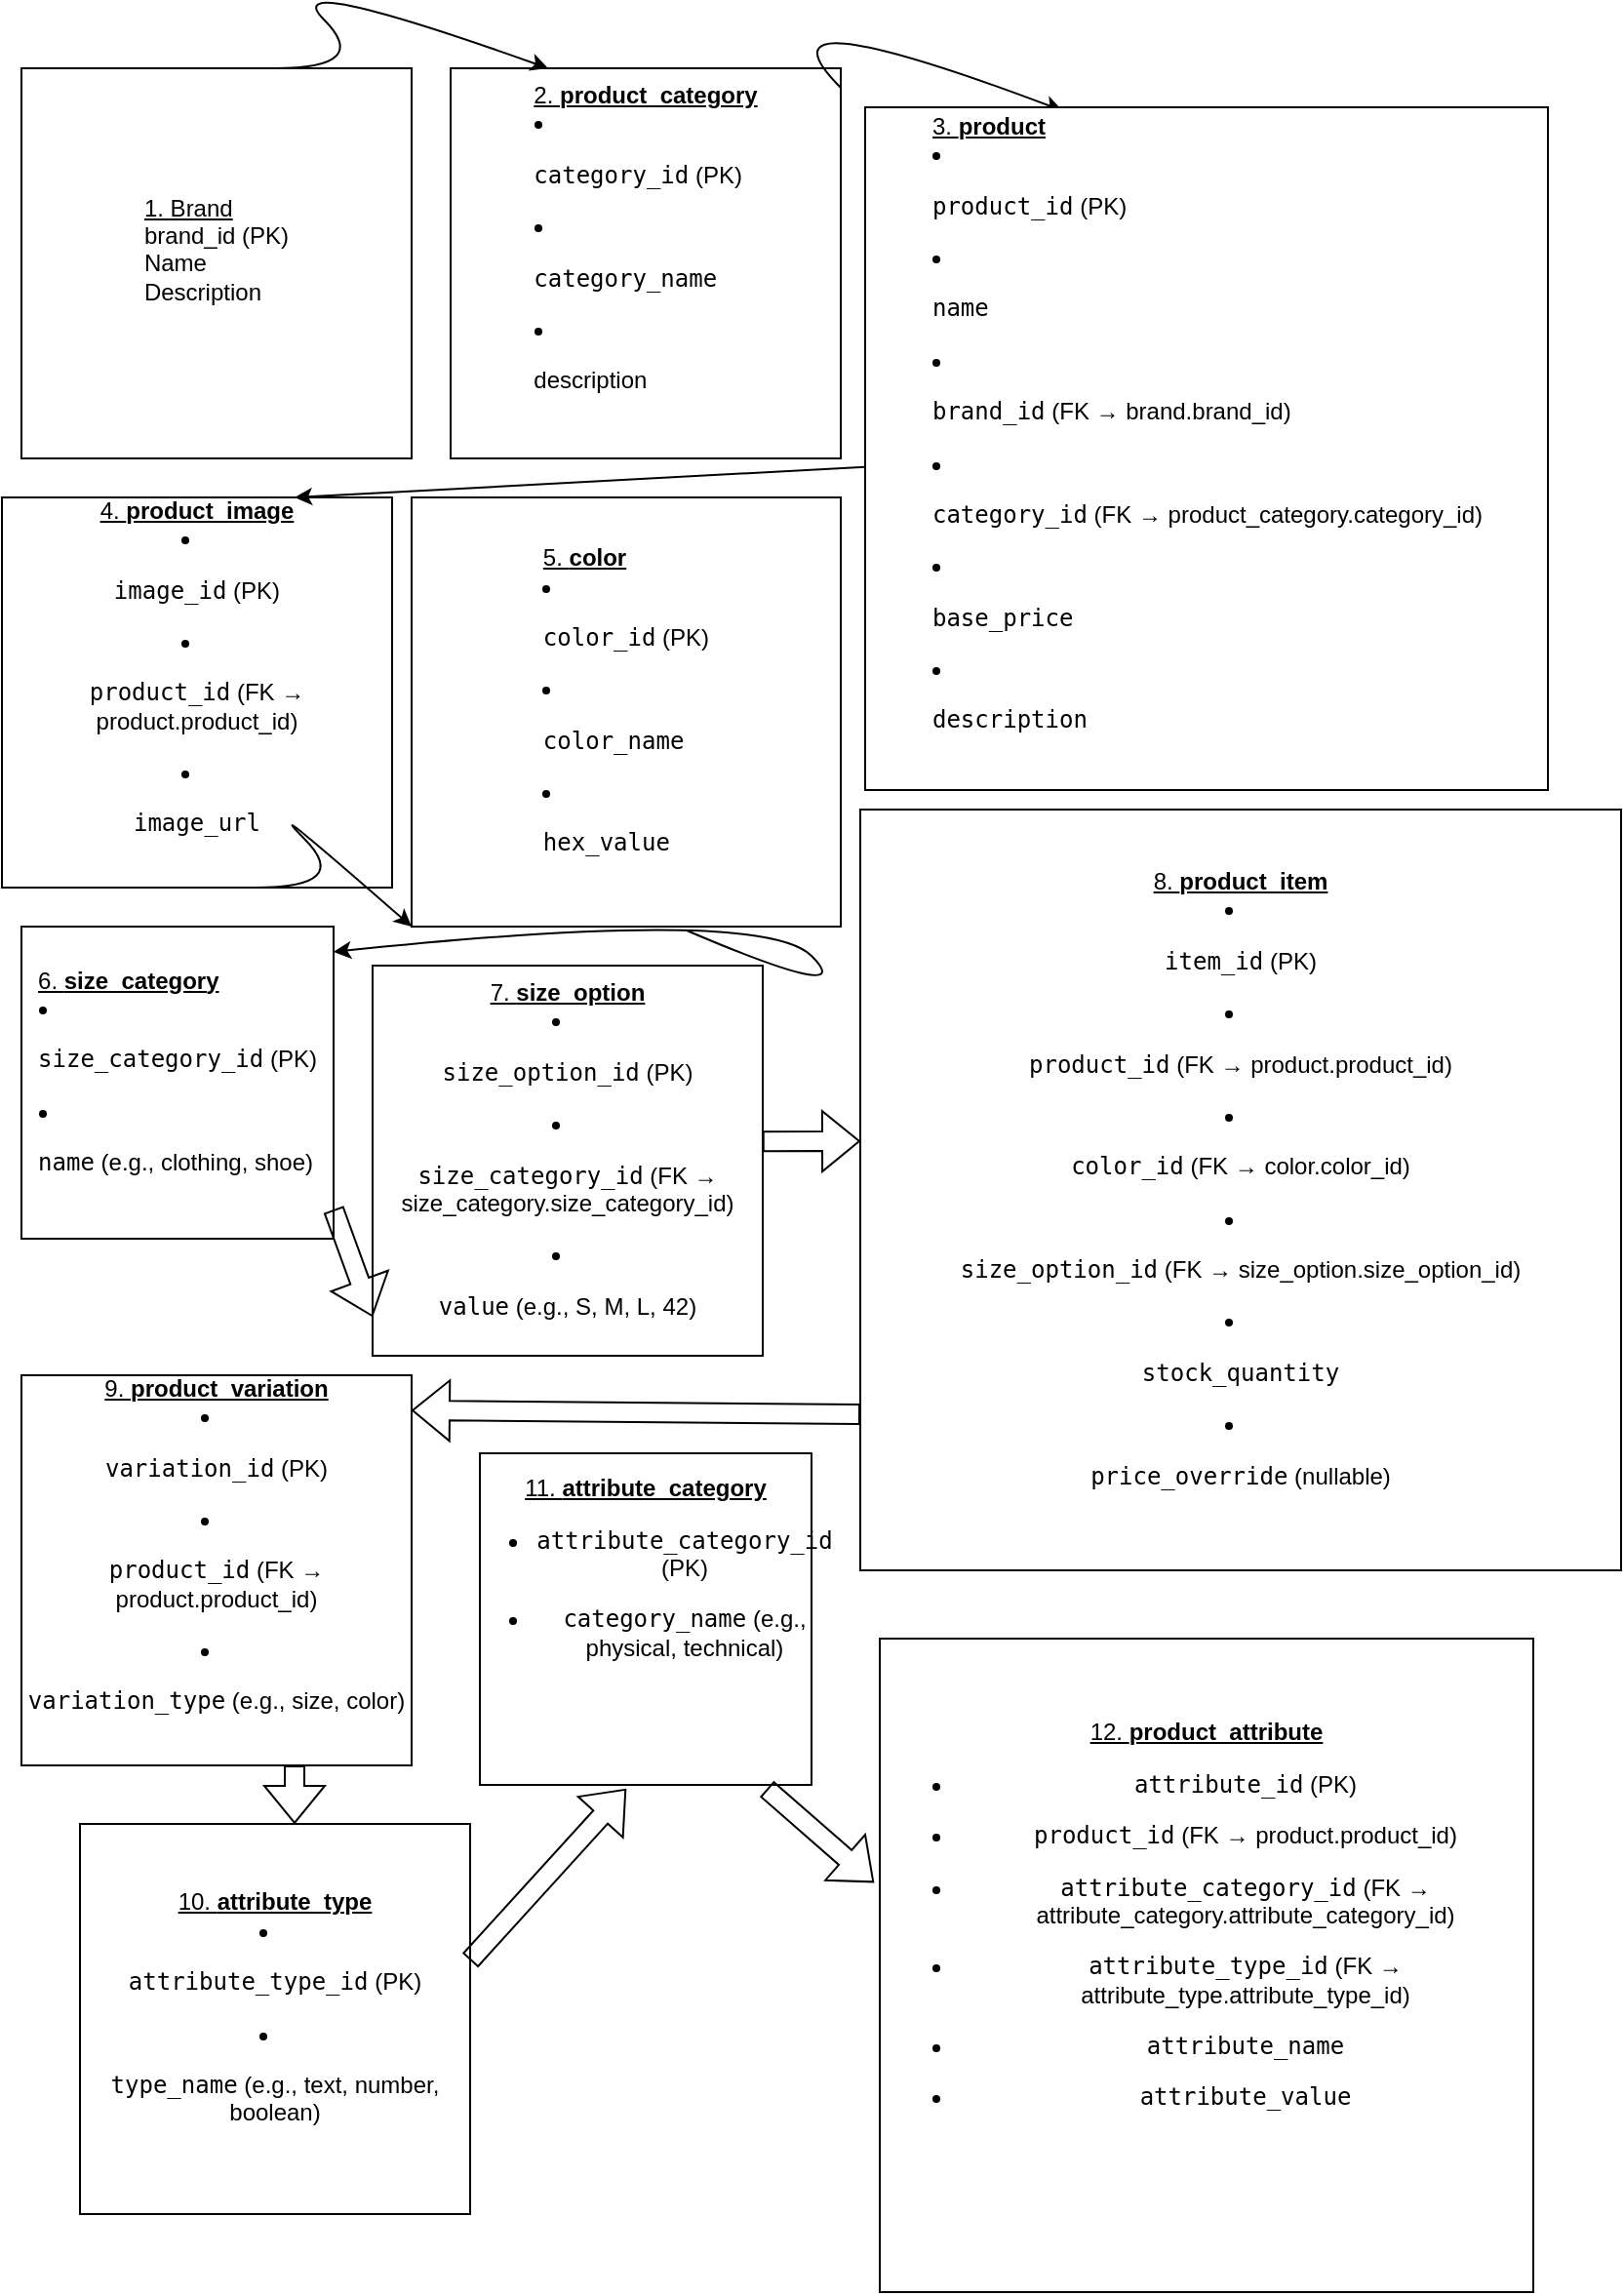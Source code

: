 <mxfile version="26.2.9">
  <diagram name="Page-1" id="nP1CeXoAACwTk45RcaDf">
    <mxGraphModel dx="874" dy="1600" grid="1" gridSize="10" guides="1" tooltips="1" connect="1" arrows="1" fold="1" page="1" pageScale="1" pageWidth="827" pageHeight="1169" math="0" shadow="0">
      <root>
        <mxCell id="0" />
        <mxCell id="1" parent="0" />
        <mxCell id="FipvnmAfM_Z422ko0yMF-2" value="&lt;div style=&quot;text-align: left;&quot;&gt;&lt;u style=&quot;background-color: transparent; color: light-dark(rgb(0, 0, 0), rgb(255, 255, 255));&quot;&gt;1. Brand&lt;/u&gt;&lt;/div&gt;&lt;div style=&quot;text-align: left;&quot;&gt;brand_id (PK)&lt;/div&gt;&lt;div style=&quot;text-align: left;&quot;&gt;Name&lt;/div&gt;&lt;div style=&quot;text-align: left;&quot;&gt;Description&lt;/div&gt;&lt;div style=&quot;text-align: left;&quot;&gt;&lt;br&gt;&lt;/div&gt;" style="whiteSpace=wrap;html=1;aspect=fixed;" vertex="1" parent="1">
          <mxGeometry x="10" y="10" width="200" height="200" as="geometry" />
        </mxCell>
        <mxCell id="KIr-b63hb1bfMVlRm7Oq-1" value="&lt;div style=&quot;text-align: left;&quot;&gt;&lt;u&gt;2. &lt;strong data-end=&quot;591&quot; data-start=&quot;571&quot;&gt;product_category&lt;/strong&gt;&lt;/u&gt;&lt;/div&gt;&lt;div style=&quot;text-align: left;&quot;&gt;&lt;li class=&quot;&quot; data-end=&quot;612&quot; data-start=&quot;592&quot;&gt;&lt;p class=&quot;&quot; data-end=&quot;612&quot; data-start=&quot;594&quot;&gt;&lt;code data-end=&quot;607&quot; data-start=&quot;594&quot;&gt;category_id&lt;/code&gt; (PK)&lt;/p&gt;&lt;/li&gt;&lt;li class=&quot;&quot; data-end=&quot;630&quot; data-start=&quot;613&quot;&gt;&lt;p class=&quot;&quot; data-end=&quot;630&quot; data-start=&quot;615&quot;&gt;&lt;code data-end=&quot;630&quot; data-start=&quot;615&quot;&gt;category_name&lt;/code&gt;&lt;/p&gt;&lt;/li&gt;&lt;li class=&quot;&quot; data-end=&quot;630&quot; data-start=&quot;613&quot;&gt;&lt;p class=&quot;&quot; data-end=&quot;630&quot; data-start=&quot;615&quot;&gt;&lt;span style=&quot;background-color: transparent; color: light-dark(rgb(0, 0, 0), rgb(255, 255, 255));&quot;&gt;description&lt;/span&gt;&lt;/p&gt;&lt;/li&gt;&lt;/div&gt;&lt;div style=&quot;text-align: left;&quot;&gt;&lt;br&gt;&lt;/div&gt;" style="whiteSpace=wrap;html=1;aspect=fixed;" vertex="1" parent="1">
          <mxGeometry x="230" y="10" width="200" height="200" as="geometry" />
        </mxCell>
        <mxCell id="KIr-b63hb1bfMVlRm7Oq-3" value="&lt;div style=&quot;&quot;&gt;&lt;u&gt;4. &lt;strong data-end=&quot;851&quot; data-start=&quot;834&quot;&gt;product_image&lt;/strong&gt;&lt;/u&gt;&lt;/div&gt;&lt;div style=&quot;&quot;&gt;&lt;li class=&quot;&quot; data-end=&quot;869&quot; data-start=&quot;852&quot;&gt;&lt;p class=&quot;&quot; data-end=&quot;869&quot; data-start=&quot;854&quot;&gt;&lt;code data-end=&quot;864&quot; data-start=&quot;854&quot;&gt;image_id&lt;/code&gt; (PK)&lt;/p&gt;&lt;/li&gt;&lt;li class=&quot;&quot; data-end=&quot;910&quot; data-start=&quot;870&quot;&gt;&lt;br&gt;&lt;p class=&quot;&quot; data-end=&quot;910&quot; data-start=&quot;872&quot;&gt;&lt;code data-end=&quot;884&quot; data-start=&quot;872&quot;&gt;product_id&lt;/code&gt; (FK → product.product_id)&lt;/p&gt;&lt;/li&gt;&lt;li class=&quot;&quot; data-end=&quot;924&quot; data-start=&quot;911&quot;&gt;&lt;p class=&quot;&quot; data-end=&quot;924&quot; data-start=&quot;913&quot;&gt;&lt;code data-end=&quot;924&quot; data-start=&quot;913&quot;&gt;image_url&lt;/code&gt;&lt;/p&gt;&lt;/li&gt;&lt;/div&gt;&lt;div style=&quot;text-align: left;&quot;&gt;&lt;br&gt;&lt;/div&gt;" style="whiteSpace=wrap;html=1;aspect=fixed;" vertex="1" parent="1">
          <mxGeometry y="230" width="200" height="200" as="geometry" />
        </mxCell>
        <mxCell id="KIr-b63hb1bfMVlRm7Oq-4" value="&lt;div style=&quot;text-align: left;&quot;&gt;&lt;u&gt;5. &lt;strong data-end=&quot;948&quot; data-start=&quot;939&quot;&gt;color&lt;/strong&gt;&lt;/u&gt;&lt;/div&gt;&lt;div style=&quot;text-align: left;&quot;&gt;&lt;li class=&quot;&quot; data-end=&quot;966&quot; data-start=&quot;949&quot;&gt;&lt;p class=&quot;&quot; data-end=&quot;966&quot; data-start=&quot;951&quot;&gt;&lt;code data-end=&quot;961&quot; data-start=&quot;951&quot;&gt;color_id&lt;/code&gt; (PK)&lt;/p&gt;&lt;/li&gt;&lt;li class=&quot;&quot; data-end=&quot;981&quot; data-start=&quot;967&quot;&gt;&lt;br&gt;&lt;p class=&quot;&quot; data-end=&quot;981&quot; data-start=&quot;969&quot;&gt;&lt;code data-end=&quot;981&quot; data-start=&quot;969&quot;&gt;color_name&lt;/code&gt;&lt;/p&gt;&lt;/li&gt;&lt;li class=&quot;&quot; data-end=&quot;995&quot; data-start=&quot;982&quot;&gt;&lt;p class=&quot;&quot; data-end=&quot;995&quot; data-start=&quot;984&quot;&gt;&lt;code data-end=&quot;995&quot; data-start=&quot;984&quot;&gt;hex_value&lt;/code&gt;&lt;/p&gt;&lt;/li&gt;&lt;/div&gt;" style="whiteSpace=wrap;html=1;aspect=fixed;" vertex="1" parent="1">
          <mxGeometry x="210" y="230" width="220" height="220" as="geometry" />
        </mxCell>
        <mxCell id="KIr-b63hb1bfMVlRm7Oq-5" value="&lt;div style=&quot;text-align: left;&quot;&gt;&lt;u&gt;6. &lt;strong data-end=&quot;1027&quot; data-start=&quot;1010&quot;&gt;size_category&lt;/strong&gt;&lt;/u&gt;&lt;/div&gt;&lt;div style=&quot;text-align: left;&quot;&gt;&lt;li class=&quot;&quot; data-end=&quot;1053&quot; data-start=&quot;1028&quot;&gt;&lt;p class=&quot;&quot; data-end=&quot;1053&quot; data-start=&quot;1030&quot;&gt;&lt;code data-end=&quot;1048&quot; data-start=&quot;1030&quot;&gt;size_category_id&lt;/code&gt; (PK)&lt;/p&gt;&lt;/li&gt;&lt;li class=&quot;&quot; data-end=&quot;1085&quot; data-start=&quot;1054&quot;&gt;&lt;p class=&quot;&quot; data-end=&quot;1085&quot; data-start=&quot;1056&quot;&gt;&lt;code data-end=&quot;1062&quot; data-start=&quot;1056&quot;&gt;name&lt;/code&gt; (e.g., clothing, shoe)&lt;/p&gt;&lt;/li&gt;&lt;/div&gt;" style="whiteSpace=wrap;html=1;aspect=fixed;" vertex="1" parent="1">
          <mxGeometry x="10" y="450" width="160" height="160" as="geometry" />
        </mxCell>
        <mxCell id="KIr-b63hb1bfMVlRm7Oq-6" value="&lt;div style=&quot;&quot;&gt;&lt;u&gt;7. &lt;strong data-end=&quot;1115&quot; data-start=&quot;1100&quot;&gt;size_option&lt;/strong&gt;&lt;/u&gt;&lt;/div&gt;&lt;div style=&quot;&quot;&gt;&lt;li class=&quot;&quot; data-end=&quot;1139&quot; data-start=&quot;1116&quot;&gt;&lt;p class=&quot;&quot; data-end=&quot;1139&quot; data-start=&quot;1118&quot;&gt;&lt;code data-end=&quot;1134&quot; data-start=&quot;1118&quot;&gt;size_option_id&lt;/code&gt; (PK)&lt;/p&gt;&lt;/li&gt;&lt;li class=&quot;&quot; data-end=&quot;1139&quot; data-start=&quot;1116&quot;&gt;&lt;p class=&quot;&quot; data-end=&quot;1139&quot; data-start=&quot;1118&quot;&gt;&lt;code style=&quot;background-color: transparent; color: light-dark(rgb(0, 0, 0), rgb(255, 255, 255));&quot; data-end=&quot;1160&quot; data-start=&quot;1142&quot;&gt;size_category_id&lt;/code&gt;&lt;span style=&quot;background-color: transparent; color: light-dark(rgb(0, 0, 0), rgb(255, 255, 255));&quot;&gt; (FK → size_category.size_category_id)&lt;/span&gt;&lt;/p&gt;&lt;/li&gt;&lt;li class=&quot;&quot; data-end=&quot;1228&quot; data-start=&quot;1199&quot;&gt;&lt;p class=&quot;&quot; data-end=&quot;1228&quot; data-start=&quot;1201&quot;&gt;&lt;code data-end=&quot;1208&quot; data-start=&quot;1201&quot;&gt;value&lt;/code&gt; (e.g., S, M, L, 42)&lt;/p&gt;&lt;/li&gt;&lt;/div&gt;" style="whiteSpace=wrap;html=1;aspect=fixed;" vertex="1" parent="1">
          <mxGeometry x="190" y="470" width="200" height="200" as="geometry" />
        </mxCell>
        <mxCell id="KIr-b63hb1bfMVlRm7Oq-7" value="&lt;div style=&quot;&quot;&gt;&lt;u&gt;8. &lt;strong data-end=&quot;1259&quot; data-start=&quot;1243&quot;&gt;product_item&lt;/strong&gt;&lt;/u&gt;&lt;/div&gt;&lt;div style=&quot;&quot;&gt;&lt;li class=&quot;&quot; data-end=&quot;1276&quot; data-start=&quot;1260&quot;&gt;&lt;p class=&quot;&quot; data-end=&quot;1276&quot; data-start=&quot;1262&quot;&gt;&lt;code data-end=&quot;1271&quot; data-start=&quot;1262&quot;&gt;item_id&lt;/code&gt; (PK)&lt;/p&gt;&lt;/li&gt;&lt;li class=&quot;&quot; data-end=&quot;1317&quot; data-start=&quot;1277&quot;&gt;&lt;br&gt;&lt;p class=&quot;&quot; data-end=&quot;1317&quot; data-start=&quot;1279&quot;&gt;&lt;code data-end=&quot;1291&quot; data-start=&quot;1279&quot;&gt;product_id&lt;/code&gt; (FK → product.product_id)&lt;/p&gt;&lt;/li&gt;&lt;li class=&quot;&quot; data-end=&quot;1352&quot; data-start=&quot;1318&quot;&gt;&lt;br&gt;&lt;p class=&quot;&quot; data-end=&quot;1352&quot; data-start=&quot;1320&quot;&gt;&lt;code data-end=&quot;1330&quot; data-start=&quot;1320&quot;&gt;color_id&lt;/code&gt; (FK → color.color_id)&lt;/p&gt;&lt;/li&gt;&lt;li class=&quot;&quot; data-end=&quot;1405&quot; data-start=&quot;1353&quot;&gt;&lt;br&gt;&lt;p class=&quot;&quot; data-end=&quot;1405&quot; data-start=&quot;1355&quot;&gt;&lt;code data-end=&quot;1371&quot; data-start=&quot;1355&quot;&gt;size_option_id&lt;/code&gt; (FK → size_option.size_option_id)&lt;/p&gt;&lt;/li&gt;&lt;li class=&quot;&quot; data-end=&quot;1424&quot; data-start=&quot;1406&quot;&gt;&lt;br&gt;&lt;p class=&quot;&quot; data-end=&quot;1424&quot; data-start=&quot;1408&quot;&gt;&lt;code data-end=&quot;1424&quot; data-start=&quot;1408&quot;&gt;stock_quantity&lt;/code&gt;&lt;/p&gt;&lt;/li&gt;&lt;li class=&quot;&quot; data-end=&quot;1454&quot; data-start=&quot;1425&quot;&gt;&lt;br&gt;&lt;p class=&quot;&quot; data-end=&quot;1454&quot; data-start=&quot;1427&quot;&gt;&lt;code data-end=&quot;1443&quot; data-start=&quot;1427&quot;&gt;price_override&lt;/code&gt; (nullable)&lt;/p&gt;&lt;/li&gt;&lt;/div&gt;" style="whiteSpace=wrap;html=1;aspect=fixed;" vertex="1" parent="1">
          <mxGeometry x="440" y="390" width="390" height="390" as="geometry" />
        </mxCell>
        <mxCell id="KIr-b63hb1bfMVlRm7Oq-8" value="&lt;div style=&quot;&quot;&gt;&lt;u&gt;9. &lt;strong data-end=&quot;1490&quot; data-start=&quot;1469&quot;&gt;product_variation&lt;/strong&gt;&lt;/u&gt;&lt;/div&gt;&lt;div style=&quot;&quot;&gt;&lt;li class=&quot;&quot; data-end=&quot;1512&quot; data-start=&quot;1491&quot;&gt;&lt;p class=&quot;&quot; data-end=&quot;1512&quot; data-start=&quot;1493&quot;&gt;&lt;code data-end=&quot;1507&quot; data-start=&quot;1493&quot;&gt;variation_id&lt;/code&gt; (PK)&lt;/p&gt;&lt;/li&gt;&lt;li class=&quot;&quot; data-end=&quot;1553&quot; data-start=&quot;1513&quot;&gt;&lt;br&gt;&lt;p class=&quot;&quot; data-end=&quot;1553&quot; data-start=&quot;1515&quot;&gt;&lt;code data-end=&quot;1527&quot; data-start=&quot;1515&quot;&gt;product_id&lt;/code&gt; (FK → product.product_id)&lt;/p&gt;&lt;/li&gt;&lt;li class=&quot;&quot; data-end=&quot;1553&quot; data-start=&quot;1513&quot;&gt;&lt;p class=&quot;&quot; data-end=&quot;1553&quot; data-start=&quot;1515&quot;&gt;&lt;code style=&quot;background-color: transparent; color: light-dark(rgb(0, 0, 0), rgb(255, 255, 255));&quot; data-end=&quot;1572&quot; data-start=&quot;1556&quot;&gt;variation_type&lt;/code&gt;&lt;span style=&quot;background-color: transparent; color: light-dark(rgb(0, 0, 0), rgb(255, 255, 255));&quot;&gt; (e.g., size, color)&lt;/span&gt;&lt;/p&gt;&lt;/li&gt;&lt;/div&gt;&lt;div style=&quot;text-align: left;&quot;&gt;&lt;br&gt;&lt;/div&gt;" style="whiteSpace=wrap;html=1;aspect=fixed;" vertex="1" parent="1">
          <mxGeometry x="10" y="680" width="200" height="200" as="geometry" />
        </mxCell>
        <mxCell id="KIr-b63hb1bfMVlRm7Oq-9" value="&lt;div style=&quot;&quot;&gt;&lt;u&gt;10. &lt;strong data-end=&quot;1626&quot; data-start=&quot;1608&quot;&gt;attribute_type&lt;/strong&gt;&lt;/u&gt;&lt;/div&gt;&lt;div style=&quot;&quot;&gt;&lt;li class=&quot;&quot; data-end=&quot;1653&quot; data-start=&quot;1627&quot;&gt;&lt;p class=&quot;&quot; data-end=&quot;1653&quot; data-start=&quot;1629&quot;&gt;&lt;code data-end=&quot;1648&quot; data-start=&quot;1629&quot;&gt;attribute_type_id&lt;/code&gt; (PK)&lt;/p&gt;&lt;/li&gt;&lt;li class=&quot;&quot; data-end=&quot;1697&quot; data-start=&quot;1654&quot;&gt;&lt;p class=&quot;&quot; data-end=&quot;1697&quot; data-start=&quot;1656&quot;&gt;&lt;code data-end=&quot;1667&quot; data-start=&quot;1656&quot;&gt;type_name&lt;/code&gt; (e.g., text, number, boolean)&lt;/p&gt;&lt;/li&gt;&lt;/div&gt;" style="whiteSpace=wrap;html=1;aspect=fixed;" vertex="1" parent="1">
          <mxGeometry x="40" y="910" width="200" height="200" as="geometry" />
        </mxCell>
        <mxCell id="KIr-b63hb1bfMVlRm7Oq-10" value="&lt;div style=&quot;&quot;&gt;&lt;u&gt;11. &lt;strong data-end=&quot;1735&quot; data-start=&quot;1713&quot;&gt;attribute_category&lt;/strong&gt;&lt;/u&gt;&lt;/div&gt;&lt;div style=&quot;&quot;&gt;&lt;ul data-end=&quot;1812&quot; data-start=&quot;1736&quot;&gt;&lt;li class=&quot;&quot; data-end=&quot;1766&quot; data-start=&quot;1736&quot;&gt;&lt;p class=&quot;&quot; data-end=&quot;1766&quot; data-start=&quot;1738&quot;&gt;&lt;code data-end=&quot;1761&quot; data-start=&quot;1738&quot;&gt;attribute_category_id&lt;/code&gt; (PK)&lt;/p&gt;&lt;/li&gt;&lt;li class=&quot;&quot; data-end=&quot;1812&quot; data-start=&quot;1767&quot;&gt;&lt;p class=&quot;&quot; data-end=&quot;1812&quot; data-start=&quot;1769&quot;&gt;&lt;code data-end=&quot;1784&quot; data-start=&quot;1769&quot;&gt;category_name&lt;/code&gt; (e.g., physical, technical)&lt;/p&gt;&lt;br&gt;&lt;/li&gt;&lt;br&gt;&lt;/ul&gt;&lt;/div&gt;" style="whiteSpace=wrap;html=1;aspect=fixed;" vertex="1" parent="1">
          <mxGeometry x="245" y="720" width="170" height="170" as="geometry" />
        </mxCell>
        <mxCell id="KIr-b63hb1bfMVlRm7Oq-11" value="&lt;div style=&quot;&quot;&gt;&lt;u&gt;12. &lt;strong data-end=&quot;1849&quot; data-start=&quot;1828&quot;&gt;product_attribute&lt;/strong&gt;&lt;/u&gt;&lt;/div&gt;&lt;div style=&quot;&quot;&gt;&lt;ul data-end=&quot;2087&quot; data-start=&quot;1850&quot;&gt;&lt;li class=&quot;&quot; data-end=&quot;1871&quot; data-start=&quot;1850&quot;&gt;&lt;p class=&quot;&quot; data-end=&quot;1871&quot; data-start=&quot;1852&quot;&gt;&lt;code data-end=&quot;1866&quot; data-start=&quot;1852&quot;&gt;attribute_id&lt;/code&gt; (PK)&lt;/p&gt;&lt;/li&gt;&lt;li class=&quot;&quot; data-end=&quot;1912&quot; data-start=&quot;1872&quot;&gt;&lt;p class=&quot;&quot; data-end=&quot;1912&quot; data-start=&quot;1874&quot;&gt;&lt;code data-end=&quot;1886&quot; data-start=&quot;1874&quot;&gt;product_id&lt;/code&gt; (FK → product.product_id)&lt;/p&gt;&lt;/li&gt;&lt;li class=&quot;&quot; data-end=&quot;1986&quot; data-start=&quot;1913&quot;&gt;&lt;p class=&quot;&quot; data-end=&quot;1986&quot; data-start=&quot;1915&quot;&gt;&lt;code data-end=&quot;1938&quot; data-start=&quot;1915&quot;&gt;attribute_category_id&lt;/code&gt; (FK → attribute_category.attribute_category_id)&lt;/p&gt;&lt;/li&gt;&lt;li class=&quot;&quot; data-end=&quot;2048&quot; data-start=&quot;1987&quot;&gt;&lt;p class=&quot;&quot; data-end=&quot;2048&quot; data-start=&quot;1989&quot;&gt;&lt;code data-end=&quot;2008&quot; data-start=&quot;1989&quot;&gt;attribute_type_id&lt;/code&gt; (FK → attribute_type.attribute_type_id)&lt;/p&gt;&lt;/li&gt;&lt;li class=&quot;&quot; data-end=&quot;2067&quot; data-start=&quot;2049&quot;&gt;&lt;p class=&quot;&quot; data-end=&quot;2067&quot; data-start=&quot;2051&quot;&gt;&lt;code data-end=&quot;2067&quot; data-start=&quot;2051&quot;&gt;attribute_name&lt;/code&gt;&lt;/p&gt;&lt;/li&gt;&lt;li class=&quot;&quot; data-end=&quot;2087&quot; data-start=&quot;2068&quot;&gt;&lt;p class=&quot;&quot; data-end=&quot;2087&quot; data-start=&quot;2070&quot;&gt;&lt;code data-end=&quot;2087&quot; data-start=&quot;2070&quot;&gt;attribute_value&lt;/code&gt;&lt;/p&gt;&lt;br&gt;&lt;/li&gt;&lt;br&gt;&lt;/ul&gt;&lt;/div&gt;" style="whiteSpace=wrap;html=1;aspect=fixed;" vertex="1" parent="1">
          <mxGeometry x="450" y="815" width="335" height="335" as="geometry" />
        </mxCell>
        <mxCell id="KIr-b63hb1bfMVlRm7Oq-12" value="" style="curved=1;endArrow=classic;html=1;rounded=0;entryX=0.25;entryY=0;entryDx=0;entryDy=0;" edge="1" parent="1" target="KIr-b63hb1bfMVlRm7Oq-1">
          <mxGeometry width="50" height="50" relative="1" as="geometry">
            <mxPoint x="140" y="10" as="sourcePoint" />
            <mxPoint x="190" y="-40" as="targetPoint" />
            <Array as="points">
              <mxPoint x="190" y="10" />
              <mxPoint x="140" y="-40" />
            </Array>
          </mxGeometry>
        </mxCell>
        <mxCell id="KIr-b63hb1bfMVlRm7Oq-13" value="" style="curved=1;endArrow=classic;html=1;rounded=0;entryX=0.289;entryY=0.005;entryDx=0;entryDy=0;entryPerimeter=0;" edge="1" parent="1" source="KIr-b63hb1bfMVlRm7Oq-1" target="KIr-b63hb1bfMVlRm7Oq-2">
          <mxGeometry width="50" height="50" relative="1" as="geometry">
            <mxPoint x="380" y="20" as="sourcePoint" />
            <mxPoint x="430" y="-30" as="targetPoint" />
            <Array as="points">
              <mxPoint x="430" y="20" />
              <mxPoint x="380" y="-30" />
            </Array>
          </mxGeometry>
        </mxCell>
        <mxCell id="KIr-b63hb1bfMVlRm7Oq-14" value="" style="curved=1;endArrow=classic;html=1;rounded=0;entryX=0.75;entryY=0;entryDx=0;entryDy=0;" edge="1" parent="1" source="KIr-b63hb1bfMVlRm7Oq-2" target="KIr-b63hb1bfMVlRm7Oq-3">
          <mxGeometry width="50" height="50" relative="1" as="geometry">
            <mxPoint x="430" y="250" as="sourcePoint" />
            <mxPoint x="480" y="200" as="targetPoint" />
            <Array as="points" />
          </mxGeometry>
        </mxCell>
        <mxCell id="KIr-b63hb1bfMVlRm7Oq-15" value="" style="curved=1;endArrow=classic;html=1;rounded=0;entryX=0;entryY=1;entryDx=0;entryDy=0;" edge="1" parent="1" target="KIr-b63hb1bfMVlRm7Oq-4">
          <mxGeometry width="50" height="50" relative="1" as="geometry">
            <mxPoint x="130" y="430" as="sourcePoint" />
            <mxPoint x="180" y="380" as="targetPoint" />
            <Array as="points">
              <mxPoint x="180" y="430" />
              <mxPoint x="130" y="380" />
            </Array>
          </mxGeometry>
        </mxCell>
        <mxCell id="KIr-b63hb1bfMVlRm7Oq-16" value="" style="curved=1;endArrow=classic;html=1;rounded=0;entryX=0.75;entryY=0;entryDx=0;entryDy=0;" edge="1" parent="1" source="KIr-b63hb1bfMVlRm7Oq-2" target="KIr-b63hb1bfMVlRm7Oq-2">
          <mxGeometry width="50" height="50" relative="1" as="geometry">
            <mxPoint x="430" y="250" as="sourcePoint" />
            <mxPoint x="150" y="230" as="targetPoint" />
            <Array as="points">
              <mxPoint x="480" y="250" />
              <mxPoint x="430" y="200" />
            </Array>
          </mxGeometry>
        </mxCell>
        <mxCell id="KIr-b63hb1bfMVlRm7Oq-23" style="edgeStyle=orthogonalEdgeStyle;rounded=0;orthogonalLoop=1;jettySize=auto;html=1;exitX=0.25;exitY=0;exitDx=0;exitDy=0;" edge="1" parent="1" source="KIr-b63hb1bfMVlRm7Oq-2">
          <mxGeometry relative="1" as="geometry">
            <mxPoint x="530" y="30" as="targetPoint" />
          </mxGeometry>
        </mxCell>
        <mxCell id="KIr-b63hb1bfMVlRm7Oq-2" value="&lt;div style=&quot;text-align: left;&quot;&gt;&lt;u&gt;3. &lt;strong data-end=&quot;672&quot; data-start=&quot;661&quot;&gt;product&lt;/strong&gt;&lt;/u&gt;&lt;/div&gt;&lt;div style=&quot;text-align: left;&quot;&gt;&lt;li class=&quot;&quot; data-end=&quot;692&quot; data-start=&quot;673&quot;&gt;&lt;p class=&quot;&quot; data-end=&quot;692&quot; data-start=&quot;675&quot;&gt;&lt;code data-end=&quot;687&quot; data-start=&quot;675&quot;&gt;product_id&lt;/code&gt; (PK)&lt;/p&gt;&lt;/li&gt;&lt;li class=&quot;&quot; data-end=&quot;701&quot; data-start=&quot;693&quot;&gt;&lt;p class=&quot;&quot; data-end=&quot;701&quot; data-start=&quot;695&quot;&gt;&lt;code data-end=&quot;701&quot; data-start=&quot;695&quot;&gt;name&lt;/code&gt;&lt;/p&gt;&lt;/li&gt;&lt;li class=&quot;&quot; data-end=&quot;736&quot; data-start=&quot;702&quot;&gt;&lt;p class=&quot;&quot; data-end=&quot;736&quot; data-start=&quot;704&quot;&gt;&lt;code data-end=&quot;714&quot; data-start=&quot;704&quot;&gt;brand_id&lt;/code&gt; (FK → brand.brand_id)&lt;/p&gt;&lt;/li&gt;&lt;li class=&quot;&quot; data-end=&quot;788&quot; data-start=&quot;737&quot;&gt;&lt;p class=&quot;&quot; data-end=&quot;788&quot; data-start=&quot;739&quot;&gt;&lt;code data-end=&quot;752&quot; data-start=&quot;739&quot;&gt;category_id&lt;/code&gt; (FK → product_category.category_id)&lt;/p&gt;&lt;/li&gt;&lt;li class=&quot;&quot; data-end=&quot;803&quot; data-start=&quot;789&quot;&gt;&lt;p class=&quot;&quot; data-end=&quot;803&quot; data-start=&quot;791&quot;&gt;&lt;code data-end=&quot;803&quot; data-start=&quot;791&quot;&gt;base_price&lt;/code&gt;&lt;/p&gt;&lt;/li&gt;&lt;li class=&quot;&quot; data-end=&quot;819&quot; data-start=&quot;804&quot;&gt;&lt;p class=&quot;&quot; data-end=&quot;819&quot; data-start=&quot;806&quot;&gt;&lt;code data-end=&quot;819&quot; data-start=&quot;806&quot;&gt;description&lt;/code&gt;&lt;/p&gt;&lt;/li&gt;&lt;/div&gt;&lt;div style=&quot;text-align: left;&quot;&gt;&lt;br&gt;&lt;/div&gt;" style="whiteSpace=wrap;html=1;aspect=fixed;" vertex="1" parent="1">
          <mxGeometry x="442.5" y="30" width="350" height="350" as="geometry" />
        </mxCell>
        <mxCell id="KIr-b63hb1bfMVlRm7Oq-17" value="" style="curved=1;endArrow=classic;html=1;rounded=0;exitX=0.641;exitY=1.009;exitDx=0;exitDy=0;exitPerimeter=0;entryX=1;entryY=0.081;entryDx=0;entryDy=0;entryPerimeter=0;" edge="1" parent="1" source="KIr-b63hb1bfMVlRm7Oq-4" target="KIr-b63hb1bfMVlRm7Oq-5">
          <mxGeometry width="50" height="50" relative="1" as="geometry">
            <mxPoint x="390" y="490" as="sourcePoint" />
            <mxPoint x="440" y="440" as="targetPoint" />
            <Array as="points">
              <mxPoint x="440" y="490" />
              <mxPoint x="390" y="440" />
            </Array>
          </mxGeometry>
        </mxCell>
        <mxCell id="KIr-b63hb1bfMVlRm7Oq-18" value="" style="shape=flexArrow;endArrow=classic;html=1;rounded=0;" edge="1" parent="1" target="KIr-b63hb1bfMVlRm7Oq-6">
          <mxGeometry width="50" height="50" relative="1" as="geometry">
            <mxPoint x="170" y="595" as="sourcePoint" />
            <mxPoint x="220" y="545" as="targetPoint" />
            <Array as="points">
              <mxPoint x="190" y="650" />
            </Array>
          </mxGeometry>
        </mxCell>
        <mxCell id="KIr-b63hb1bfMVlRm7Oq-19" value="" style="shape=flexArrow;endArrow=classic;html=1;rounded=0;" edge="1" parent="1">
          <mxGeometry width="50" height="50" relative="1" as="geometry">
            <mxPoint x="389.86" y="560.16" as="sourcePoint" />
            <mxPoint x="440" y="560" as="targetPoint" />
          </mxGeometry>
        </mxCell>
        <mxCell id="KIr-b63hb1bfMVlRm7Oq-20" value="" style="shape=flexArrow;endArrow=classic;html=1;rounded=0;entryX=1;entryY=0.09;entryDx=0;entryDy=0;entryPerimeter=0;" edge="1" parent="1" target="KIr-b63hb1bfMVlRm7Oq-8">
          <mxGeometry width="50" height="50" relative="1" as="geometry">
            <mxPoint x="440" y="700" as="sourcePoint" />
            <mxPoint x="440" y="680" as="targetPoint" />
          </mxGeometry>
        </mxCell>
        <mxCell id="KIr-b63hb1bfMVlRm7Oq-21" value="" style="shape=flexArrow;endArrow=classic;html=1;rounded=0;" edge="1" parent="1">
          <mxGeometry width="50" height="50" relative="1" as="geometry">
            <mxPoint x="150" y="880" as="sourcePoint" />
            <mxPoint x="150" y="910" as="targetPoint" />
          </mxGeometry>
        </mxCell>
        <mxCell id="KIr-b63hb1bfMVlRm7Oq-22" value="" style="shape=flexArrow;endArrow=classic;html=1;rounded=0;entryX=0.441;entryY=1.012;entryDx=0;entryDy=0;entryPerimeter=0;" edge="1" parent="1" target="KIr-b63hb1bfMVlRm7Oq-10">
          <mxGeometry width="50" height="50" relative="1" as="geometry">
            <mxPoint x="240" y="980" as="sourcePoint" />
            <mxPoint x="290" y="930" as="targetPoint" />
          </mxGeometry>
        </mxCell>
        <mxCell id="KIr-b63hb1bfMVlRm7Oq-24" value="" style="shape=flexArrow;endArrow=classic;html=1;rounded=0;exitX=0.865;exitY=1.012;exitDx=0;exitDy=0;exitPerimeter=0;" edge="1" parent="1" source="KIr-b63hb1bfMVlRm7Oq-10">
          <mxGeometry width="50" height="50" relative="1" as="geometry">
            <mxPoint x="380" y="890" as="sourcePoint" />
            <mxPoint x="447" y="940" as="targetPoint" />
          </mxGeometry>
        </mxCell>
      </root>
    </mxGraphModel>
  </diagram>
</mxfile>

